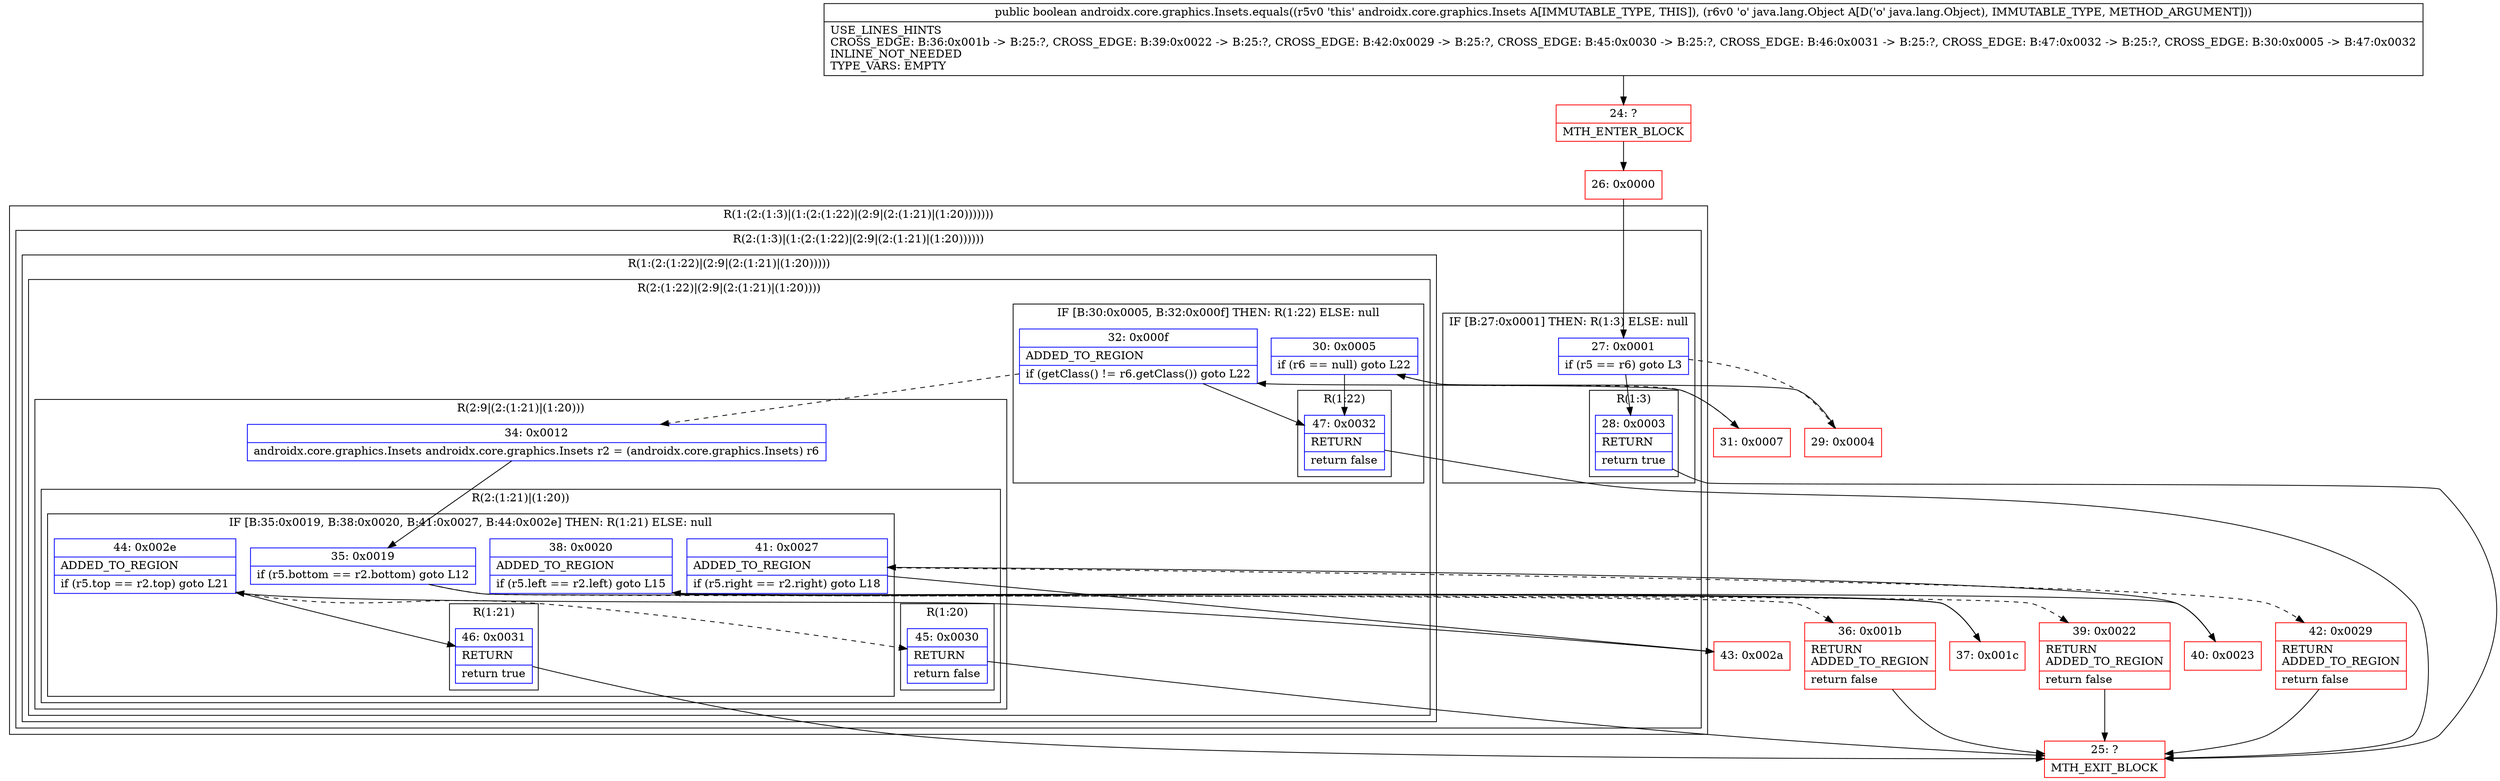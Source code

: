 digraph "CFG forandroidx.core.graphics.Insets.equals(Ljava\/lang\/Object;)Z" {
subgraph cluster_Region_1592721646 {
label = "R(1:(2:(1:3)|(1:(2:(1:22)|(2:9|(2:(1:21)|(1:20)))))))";
node [shape=record,color=blue];
subgraph cluster_Region_529953665 {
label = "R(2:(1:3)|(1:(2:(1:22)|(2:9|(2:(1:21)|(1:20))))))";
node [shape=record,color=blue];
subgraph cluster_IfRegion_681658740 {
label = "IF [B:27:0x0001] THEN: R(1:3) ELSE: null";
node [shape=record,color=blue];
Node_27 [shape=record,label="{27\:\ 0x0001|if (r5 == r6) goto L3\l}"];
subgraph cluster_Region_705625706 {
label = "R(1:3)";
node [shape=record,color=blue];
Node_28 [shape=record,label="{28\:\ 0x0003|RETURN\l|return true\l}"];
}
}
subgraph cluster_Region_213939125 {
label = "R(1:(2:(1:22)|(2:9|(2:(1:21)|(1:20)))))";
node [shape=record,color=blue];
subgraph cluster_Region_551949271 {
label = "R(2:(1:22)|(2:9|(2:(1:21)|(1:20))))";
node [shape=record,color=blue];
subgraph cluster_IfRegion_36570198 {
label = "IF [B:30:0x0005, B:32:0x000f] THEN: R(1:22) ELSE: null";
node [shape=record,color=blue];
Node_30 [shape=record,label="{30\:\ 0x0005|if (r6 == null) goto L22\l}"];
Node_32 [shape=record,label="{32\:\ 0x000f|ADDED_TO_REGION\l|if (getClass() != r6.getClass()) goto L22\l}"];
subgraph cluster_Region_1594771415 {
label = "R(1:22)";
node [shape=record,color=blue];
Node_47 [shape=record,label="{47\:\ 0x0032|RETURN\l|return false\l}"];
}
}
subgraph cluster_Region_1964795262 {
label = "R(2:9|(2:(1:21)|(1:20)))";
node [shape=record,color=blue];
Node_34 [shape=record,label="{34\:\ 0x0012|androidx.core.graphics.Insets androidx.core.graphics.Insets r2 = (androidx.core.graphics.Insets) r6\l}"];
subgraph cluster_Region_1356647000 {
label = "R(2:(1:21)|(1:20))";
node [shape=record,color=blue];
subgraph cluster_IfRegion_630909320 {
label = "IF [B:35:0x0019, B:38:0x0020, B:41:0x0027, B:44:0x002e] THEN: R(1:21) ELSE: null";
node [shape=record,color=blue];
Node_35 [shape=record,label="{35\:\ 0x0019|if (r5.bottom == r2.bottom) goto L12\l}"];
Node_38 [shape=record,label="{38\:\ 0x0020|ADDED_TO_REGION\l|if (r5.left == r2.left) goto L15\l}"];
Node_41 [shape=record,label="{41\:\ 0x0027|ADDED_TO_REGION\l|if (r5.right == r2.right) goto L18\l}"];
Node_44 [shape=record,label="{44\:\ 0x002e|ADDED_TO_REGION\l|if (r5.top == r2.top) goto L21\l}"];
subgraph cluster_Region_1077150527 {
label = "R(1:21)";
node [shape=record,color=blue];
Node_46 [shape=record,label="{46\:\ 0x0031|RETURN\l|return true\l}"];
}
}
subgraph cluster_Region_852145115 {
label = "R(1:20)";
node [shape=record,color=blue];
Node_45 [shape=record,label="{45\:\ 0x0030|RETURN\l|return false\l}"];
}
}
}
}
}
}
}
Node_24 [shape=record,color=red,label="{24\:\ ?|MTH_ENTER_BLOCK\l}"];
Node_26 [shape=record,color=red,label="{26\:\ 0x0000}"];
Node_25 [shape=record,color=red,label="{25\:\ ?|MTH_EXIT_BLOCK\l}"];
Node_29 [shape=record,color=red,label="{29\:\ 0x0004}"];
Node_31 [shape=record,color=red,label="{31\:\ 0x0007}"];
Node_36 [shape=record,color=red,label="{36\:\ 0x001b|RETURN\lADDED_TO_REGION\l|return false\l}"];
Node_37 [shape=record,color=red,label="{37\:\ 0x001c}"];
Node_39 [shape=record,color=red,label="{39\:\ 0x0022|RETURN\lADDED_TO_REGION\l|return false\l}"];
Node_40 [shape=record,color=red,label="{40\:\ 0x0023}"];
Node_42 [shape=record,color=red,label="{42\:\ 0x0029|RETURN\lADDED_TO_REGION\l|return false\l}"];
Node_43 [shape=record,color=red,label="{43\:\ 0x002a}"];
MethodNode[shape=record,label="{public boolean androidx.core.graphics.Insets.equals((r5v0 'this' androidx.core.graphics.Insets A[IMMUTABLE_TYPE, THIS]), (r6v0 'o' java.lang.Object A[D('o' java.lang.Object), IMMUTABLE_TYPE, METHOD_ARGUMENT]))  | USE_LINES_HINTS\lCROSS_EDGE: B:36:0x001b \-\> B:25:?, CROSS_EDGE: B:39:0x0022 \-\> B:25:?, CROSS_EDGE: B:42:0x0029 \-\> B:25:?, CROSS_EDGE: B:45:0x0030 \-\> B:25:?, CROSS_EDGE: B:46:0x0031 \-\> B:25:?, CROSS_EDGE: B:47:0x0032 \-\> B:25:?, CROSS_EDGE: B:30:0x0005 \-\> B:47:0x0032\lINLINE_NOT_NEEDED\lTYPE_VARS: EMPTY\l}"];
MethodNode -> Node_24;Node_27 -> Node_28;
Node_27 -> Node_29[style=dashed];
Node_28 -> Node_25;
Node_30 -> Node_31[style=dashed];
Node_30 -> Node_47;
Node_32 -> Node_34[style=dashed];
Node_32 -> Node_47;
Node_47 -> Node_25;
Node_34 -> Node_35;
Node_35 -> Node_36[style=dashed];
Node_35 -> Node_37;
Node_38 -> Node_39[style=dashed];
Node_38 -> Node_40;
Node_41 -> Node_42[style=dashed];
Node_41 -> Node_43;
Node_44 -> Node_45[style=dashed];
Node_44 -> Node_46;
Node_46 -> Node_25;
Node_45 -> Node_25;
Node_24 -> Node_26;
Node_26 -> Node_27;
Node_29 -> Node_30;
Node_31 -> Node_32;
Node_36 -> Node_25;
Node_37 -> Node_38;
Node_39 -> Node_25;
Node_40 -> Node_41;
Node_42 -> Node_25;
Node_43 -> Node_44;
}

